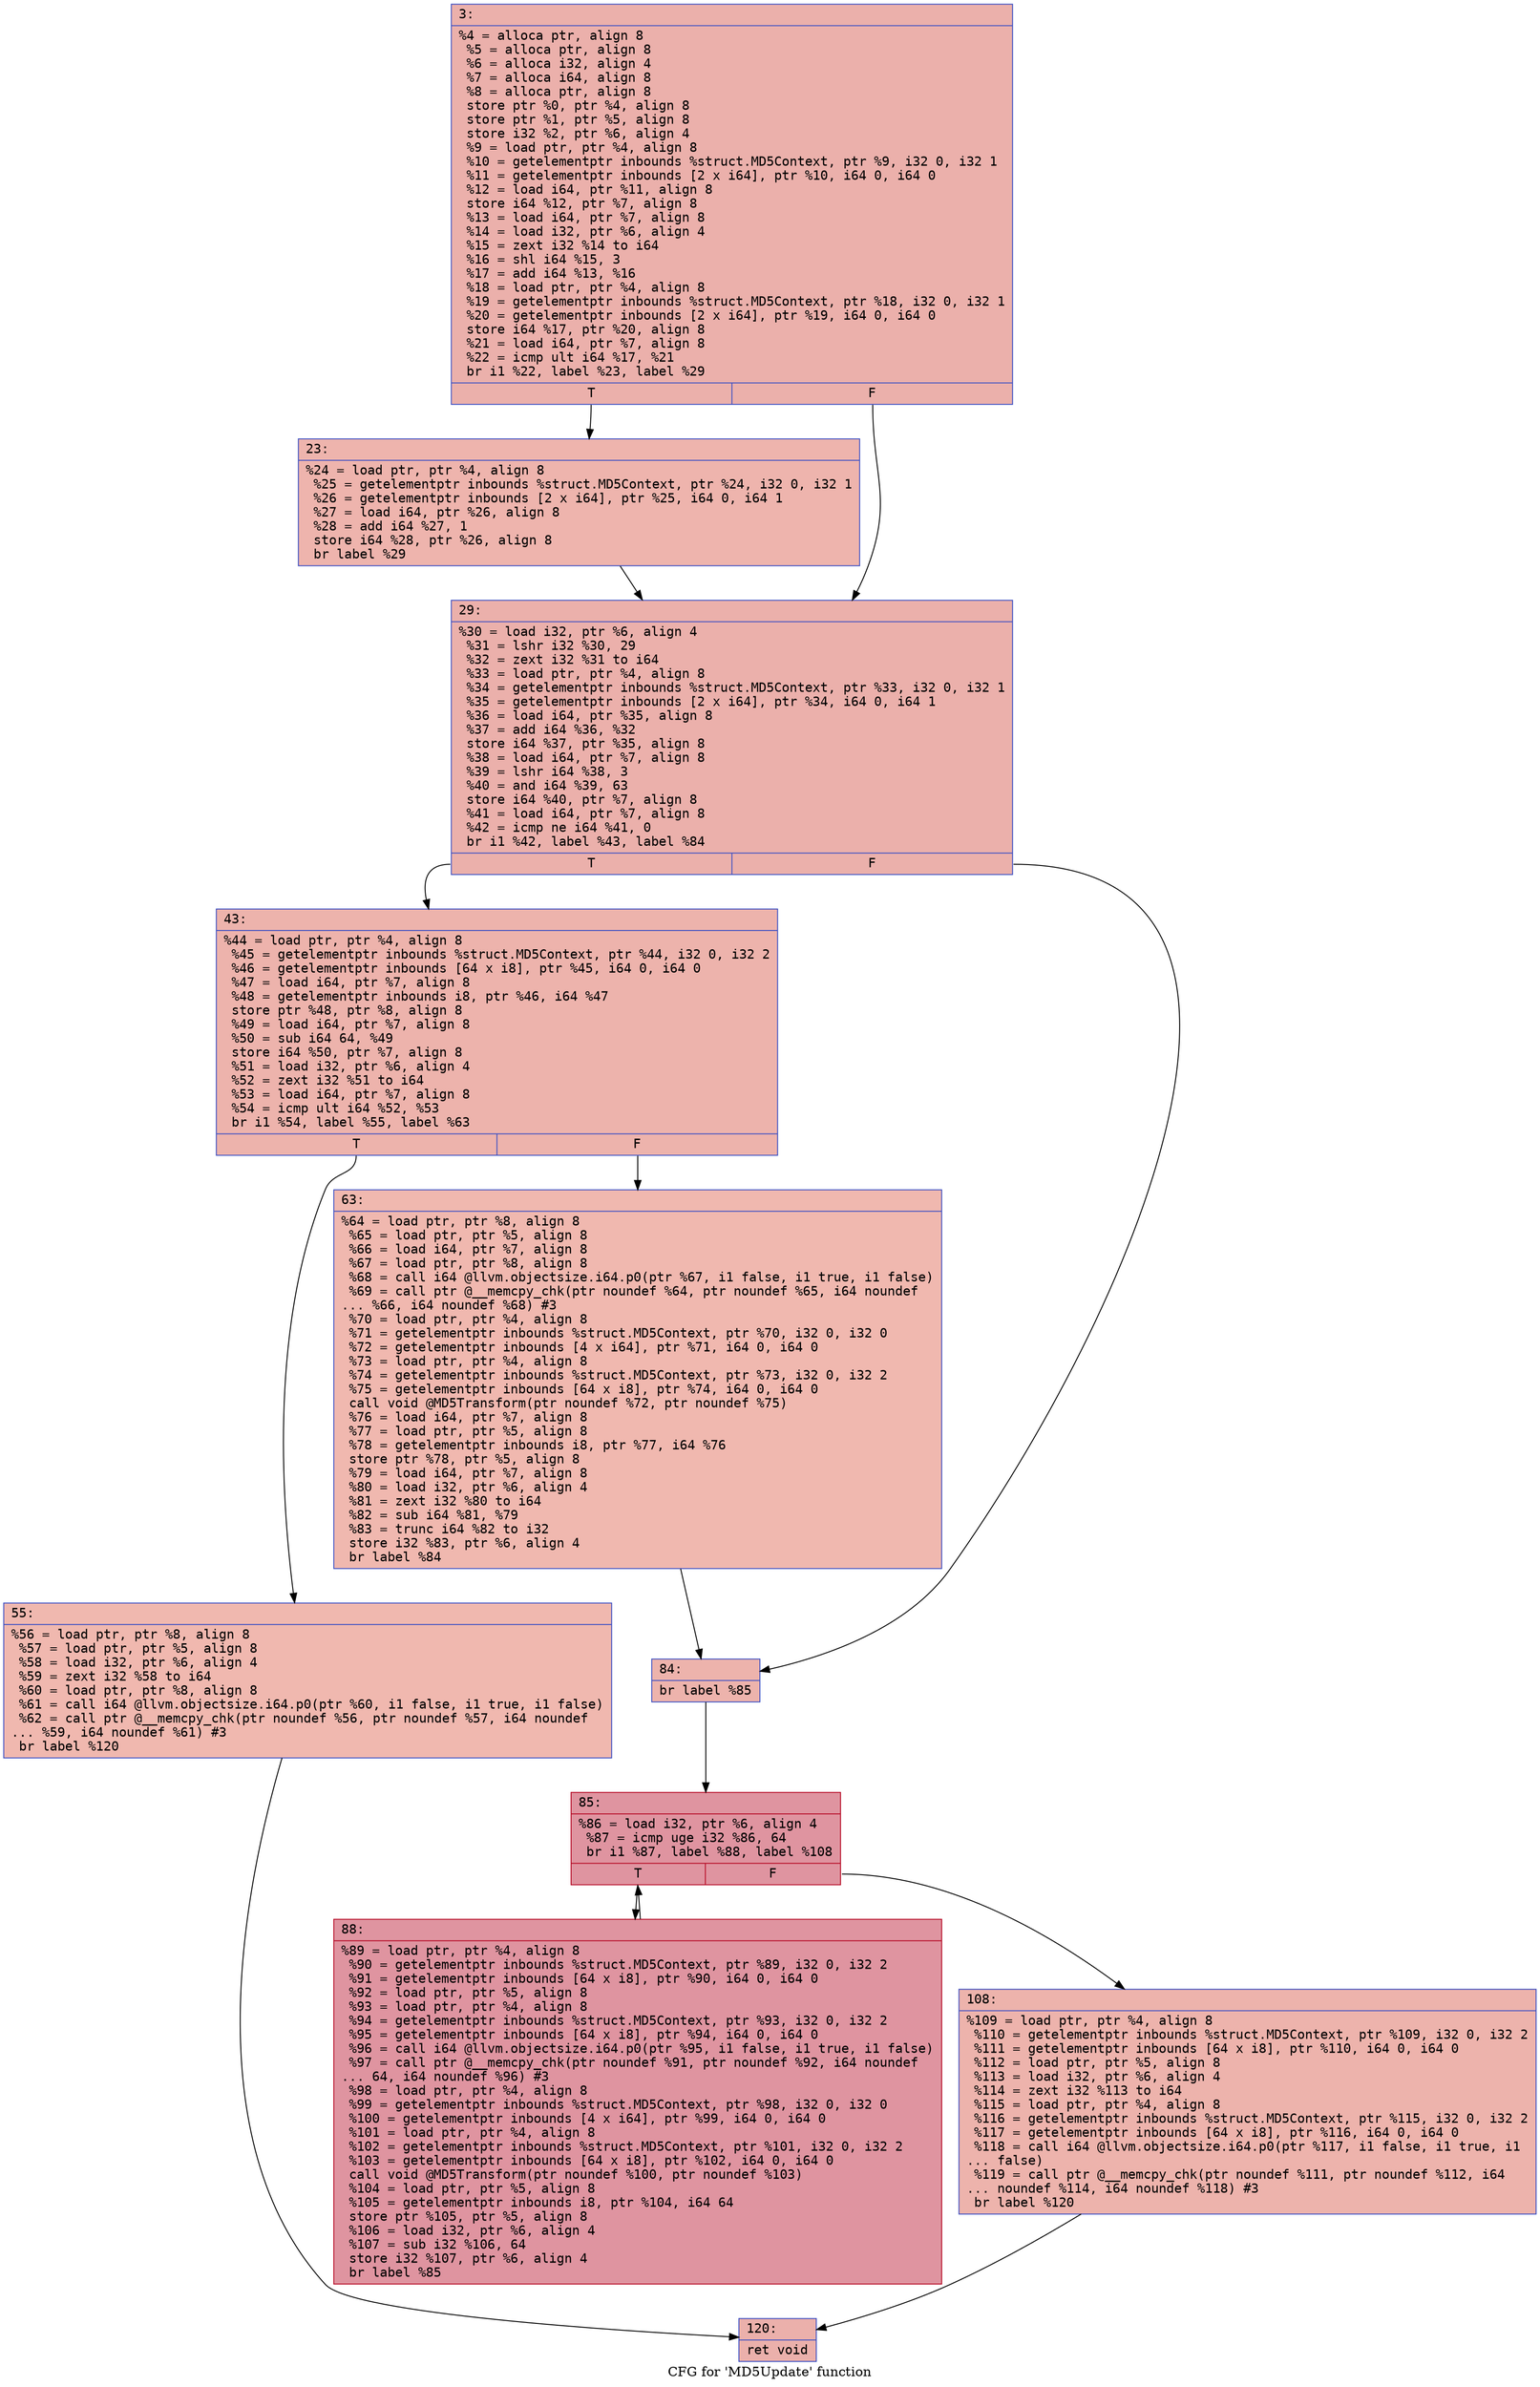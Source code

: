 digraph "CFG for 'MD5Update' function" {
	label="CFG for 'MD5Update' function";

	Node0x600002425fe0 [shape=record,color="#3d50c3ff", style=filled, fillcolor="#d24b4070" fontname="Courier",label="{3:\l|  %4 = alloca ptr, align 8\l  %5 = alloca ptr, align 8\l  %6 = alloca i32, align 4\l  %7 = alloca i64, align 8\l  %8 = alloca ptr, align 8\l  store ptr %0, ptr %4, align 8\l  store ptr %1, ptr %5, align 8\l  store i32 %2, ptr %6, align 4\l  %9 = load ptr, ptr %4, align 8\l  %10 = getelementptr inbounds %struct.MD5Context, ptr %9, i32 0, i32 1\l  %11 = getelementptr inbounds [2 x i64], ptr %10, i64 0, i64 0\l  %12 = load i64, ptr %11, align 8\l  store i64 %12, ptr %7, align 8\l  %13 = load i64, ptr %7, align 8\l  %14 = load i32, ptr %6, align 4\l  %15 = zext i32 %14 to i64\l  %16 = shl i64 %15, 3\l  %17 = add i64 %13, %16\l  %18 = load ptr, ptr %4, align 8\l  %19 = getelementptr inbounds %struct.MD5Context, ptr %18, i32 0, i32 1\l  %20 = getelementptr inbounds [2 x i64], ptr %19, i64 0, i64 0\l  store i64 %17, ptr %20, align 8\l  %21 = load i64, ptr %7, align 8\l  %22 = icmp ult i64 %17, %21\l  br i1 %22, label %23, label %29\l|{<s0>T|<s1>F}}"];
	Node0x600002425fe0:s0 -> Node0x600002426030[tooltip="3 -> 23\nProbability 50.00%" ];
	Node0x600002425fe0:s1 -> Node0x600002426080[tooltip="3 -> 29\nProbability 50.00%" ];
	Node0x600002426030 [shape=record,color="#3d50c3ff", style=filled, fillcolor="#d8564670" fontname="Courier",label="{23:\l|  %24 = load ptr, ptr %4, align 8\l  %25 = getelementptr inbounds %struct.MD5Context, ptr %24, i32 0, i32 1\l  %26 = getelementptr inbounds [2 x i64], ptr %25, i64 0, i64 1\l  %27 = load i64, ptr %26, align 8\l  %28 = add i64 %27, 1\l  store i64 %28, ptr %26, align 8\l  br label %29\l}"];
	Node0x600002426030 -> Node0x600002426080[tooltip="23 -> 29\nProbability 100.00%" ];
	Node0x600002426080 [shape=record,color="#3d50c3ff", style=filled, fillcolor="#d24b4070" fontname="Courier",label="{29:\l|  %30 = load i32, ptr %6, align 4\l  %31 = lshr i32 %30, 29\l  %32 = zext i32 %31 to i64\l  %33 = load ptr, ptr %4, align 8\l  %34 = getelementptr inbounds %struct.MD5Context, ptr %33, i32 0, i32 1\l  %35 = getelementptr inbounds [2 x i64], ptr %34, i64 0, i64 1\l  %36 = load i64, ptr %35, align 8\l  %37 = add i64 %36, %32\l  store i64 %37, ptr %35, align 8\l  %38 = load i64, ptr %7, align 8\l  %39 = lshr i64 %38, 3\l  %40 = and i64 %39, 63\l  store i64 %40, ptr %7, align 8\l  %41 = load i64, ptr %7, align 8\l  %42 = icmp ne i64 %41, 0\l  br i1 %42, label %43, label %84\l|{<s0>T|<s1>F}}"];
	Node0x600002426080:s0 -> Node0x6000024260d0[tooltip="29 -> 43\nProbability 62.50%" ];
	Node0x600002426080:s1 -> Node0x6000024261c0[tooltip="29 -> 84\nProbability 37.50%" ];
	Node0x6000024260d0 [shape=record,color="#3d50c3ff", style=filled, fillcolor="#d6524470" fontname="Courier",label="{43:\l|  %44 = load ptr, ptr %4, align 8\l  %45 = getelementptr inbounds %struct.MD5Context, ptr %44, i32 0, i32 2\l  %46 = getelementptr inbounds [64 x i8], ptr %45, i64 0, i64 0\l  %47 = load i64, ptr %7, align 8\l  %48 = getelementptr inbounds i8, ptr %46, i64 %47\l  store ptr %48, ptr %8, align 8\l  %49 = load i64, ptr %7, align 8\l  %50 = sub i64 64, %49\l  store i64 %50, ptr %7, align 8\l  %51 = load i32, ptr %6, align 4\l  %52 = zext i32 %51 to i64\l  %53 = load i64, ptr %7, align 8\l  %54 = icmp ult i64 %52, %53\l  br i1 %54, label %55, label %63\l|{<s0>T|<s1>F}}"];
	Node0x6000024260d0:s0 -> Node0x600002426120[tooltip="43 -> 55\nProbability 50.00%" ];
	Node0x6000024260d0:s1 -> Node0x600002426170[tooltip="43 -> 63\nProbability 50.00%" ];
	Node0x600002426120 [shape=record,color="#3d50c3ff", style=filled, fillcolor="#dc5d4a70" fontname="Courier",label="{55:\l|  %56 = load ptr, ptr %8, align 8\l  %57 = load ptr, ptr %5, align 8\l  %58 = load i32, ptr %6, align 4\l  %59 = zext i32 %58 to i64\l  %60 = load ptr, ptr %8, align 8\l  %61 = call i64 @llvm.objectsize.i64.p0(ptr %60, i1 false, i1 true, i1 false)\l  %62 = call ptr @__memcpy_chk(ptr noundef %56, ptr noundef %57, i64 noundef\l... %59, i64 noundef %61) #3\l  br label %120\l}"];
	Node0x600002426120 -> Node0x600002426300[tooltip="55 -> 120\nProbability 100.00%" ];
	Node0x600002426170 [shape=record,color="#3d50c3ff", style=filled, fillcolor="#dc5d4a70" fontname="Courier",label="{63:\l|  %64 = load ptr, ptr %8, align 8\l  %65 = load ptr, ptr %5, align 8\l  %66 = load i64, ptr %7, align 8\l  %67 = load ptr, ptr %8, align 8\l  %68 = call i64 @llvm.objectsize.i64.p0(ptr %67, i1 false, i1 true, i1 false)\l  %69 = call ptr @__memcpy_chk(ptr noundef %64, ptr noundef %65, i64 noundef\l... %66, i64 noundef %68) #3\l  %70 = load ptr, ptr %4, align 8\l  %71 = getelementptr inbounds %struct.MD5Context, ptr %70, i32 0, i32 0\l  %72 = getelementptr inbounds [4 x i64], ptr %71, i64 0, i64 0\l  %73 = load ptr, ptr %4, align 8\l  %74 = getelementptr inbounds %struct.MD5Context, ptr %73, i32 0, i32 2\l  %75 = getelementptr inbounds [64 x i8], ptr %74, i64 0, i64 0\l  call void @MD5Transform(ptr noundef %72, ptr noundef %75)\l  %76 = load i64, ptr %7, align 8\l  %77 = load ptr, ptr %5, align 8\l  %78 = getelementptr inbounds i8, ptr %77, i64 %76\l  store ptr %78, ptr %5, align 8\l  %79 = load i64, ptr %7, align 8\l  %80 = load i32, ptr %6, align 4\l  %81 = zext i32 %80 to i64\l  %82 = sub i64 %81, %79\l  %83 = trunc i64 %82 to i32\l  store i32 %83, ptr %6, align 4\l  br label %84\l}"];
	Node0x600002426170 -> Node0x6000024261c0[tooltip="63 -> 84\nProbability 100.00%" ];
	Node0x6000024261c0 [shape=record,color="#3d50c3ff", style=filled, fillcolor="#d6524470" fontname="Courier",label="{84:\l|  br label %85\l}"];
	Node0x6000024261c0 -> Node0x600002426210[tooltip="84 -> 85\nProbability 100.00%" ];
	Node0x600002426210 [shape=record,color="#b70d28ff", style=filled, fillcolor="#b70d2870" fontname="Courier",label="{85:\l|  %86 = load i32, ptr %6, align 4\l  %87 = icmp uge i32 %86, 64\l  br i1 %87, label %88, label %108\l|{<s0>T|<s1>F}}"];
	Node0x600002426210:s0 -> Node0x600002426260[tooltip="85 -> 88\nProbability 96.88%" ];
	Node0x600002426210:s1 -> Node0x6000024262b0[tooltip="85 -> 108\nProbability 3.12%" ];
	Node0x600002426260 [shape=record,color="#b70d28ff", style=filled, fillcolor="#b70d2870" fontname="Courier",label="{88:\l|  %89 = load ptr, ptr %4, align 8\l  %90 = getelementptr inbounds %struct.MD5Context, ptr %89, i32 0, i32 2\l  %91 = getelementptr inbounds [64 x i8], ptr %90, i64 0, i64 0\l  %92 = load ptr, ptr %5, align 8\l  %93 = load ptr, ptr %4, align 8\l  %94 = getelementptr inbounds %struct.MD5Context, ptr %93, i32 0, i32 2\l  %95 = getelementptr inbounds [64 x i8], ptr %94, i64 0, i64 0\l  %96 = call i64 @llvm.objectsize.i64.p0(ptr %95, i1 false, i1 true, i1 false)\l  %97 = call ptr @__memcpy_chk(ptr noundef %91, ptr noundef %92, i64 noundef\l... 64, i64 noundef %96) #3\l  %98 = load ptr, ptr %4, align 8\l  %99 = getelementptr inbounds %struct.MD5Context, ptr %98, i32 0, i32 0\l  %100 = getelementptr inbounds [4 x i64], ptr %99, i64 0, i64 0\l  %101 = load ptr, ptr %4, align 8\l  %102 = getelementptr inbounds %struct.MD5Context, ptr %101, i32 0, i32 2\l  %103 = getelementptr inbounds [64 x i8], ptr %102, i64 0, i64 0\l  call void @MD5Transform(ptr noundef %100, ptr noundef %103)\l  %104 = load ptr, ptr %5, align 8\l  %105 = getelementptr inbounds i8, ptr %104, i64 64\l  store ptr %105, ptr %5, align 8\l  %106 = load i32, ptr %6, align 4\l  %107 = sub i32 %106, 64\l  store i32 %107, ptr %6, align 4\l  br label %85\l}"];
	Node0x600002426260 -> Node0x600002426210[tooltip="88 -> 85\nProbability 100.00%" ];
	Node0x6000024262b0 [shape=record,color="#3d50c3ff", style=filled, fillcolor="#d6524470" fontname="Courier",label="{108:\l|  %109 = load ptr, ptr %4, align 8\l  %110 = getelementptr inbounds %struct.MD5Context, ptr %109, i32 0, i32 2\l  %111 = getelementptr inbounds [64 x i8], ptr %110, i64 0, i64 0\l  %112 = load ptr, ptr %5, align 8\l  %113 = load i32, ptr %6, align 4\l  %114 = zext i32 %113 to i64\l  %115 = load ptr, ptr %4, align 8\l  %116 = getelementptr inbounds %struct.MD5Context, ptr %115, i32 0, i32 2\l  %117 = getelementptr inbounds [64 x i8], ptr %116, i64 0, i64 0\l  %118 = call i64 @llvm.objectsize.i64.p0(ptr %117, i1 false, i1 true, i1\l... false)\l  %119 = call ptr @__memcpy_chk(ptr noundef %111, ptr noundef %112, i64\l... noundef %114, i64 noundef %118) #3\l  br label %120\l}"];
	Node0x6000024262b0 -> Node0x600002426300[tooltip="108 -> 120\nProbability 100.00%" ];
	Node0x600002426300 [shape=record,color="#3d50c3ff", style=filled, fillcolor="#d24b4070" fontname="Courier",label="{120:\l|  ret void\l}"];
}
